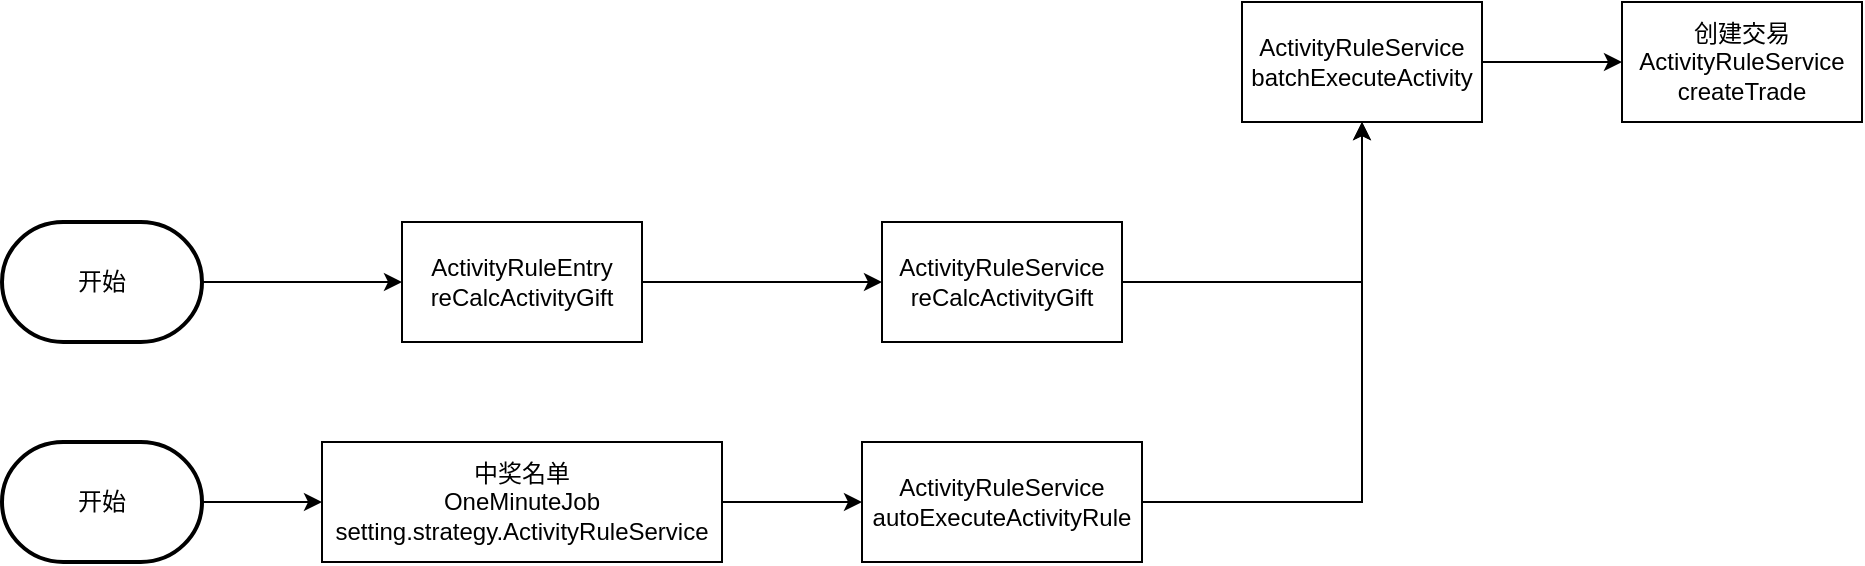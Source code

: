 <mxfile version="14.6.13" type="device"><diagram name="创建交易" id="c7488fd3-1785-93aa-aadb-54a6760d102a"><mxGraphModel dx="1264" dy="592" grid="1" gridSize="10" guides="1" tooltips="1" connect="1" arrows="1" fold="1" page="1" pageScale="1" pageWidth="1100" pageHeight="850" background="#ffffff" math="0" shadow="0"><root><mxCell id="0"/><mxCell id="1" parent="0"/><mxCell id="NSp0CPQgL5NkQURCti-h-1" value="&lt;span&gt;创建交易&lt;/span&gt;&lt;br&gt;&lt;span&gt;ActivityRuleService&lt;/span&gt;&lt;br&gt;&lt;span&gt;createTrade&lt;/span&gt;" style="rounded=0;whiteSpace=wrap;html=1;" parent="1" vertex="1"><mxGeometry x="920" y="70" width="120" height="60" as="geometry"/></mxCell><mxCell id="B8mVjhM9sS7mxWkGfpFo-8" style="edgeStyle=orthogonalEdgeStyle;rounded=0;orthogonalLoop=1;jettySize=auto;html=1;exitX=1;exitY=0.5;exitDx=0;exitDy=0;entryX=0;entryY=0.5;entryDx=0;entryDy=0;" edge="1" parent="1" source="NSp0CPQgL5NkQURCti-h-2" target="NSp0CPQgL5NkQURCti-h-1"><mxGeometry relative="1" as="geometry"/></mxCell><mxCell id="NSp0CPQgL5NkQURCti-h-2" value="&lt;span&gt;ActivityRuleService&lt;/span&gt;&lt;br&gt;batchExecuteActivity" style="rounded=0;whiteSpace=wrap;html=1;" parent="1" vertex="1"><mxGeometry x="730" y="70" width="120" height="60" as="geometry"/></mxCell><mxCell id="B8mVjhM9sS7mxWkGfpFo-7" style="edgeStyle=orthogonalEdgeStyle;rounded=0;orthogonalLoop=1;jettySize=auto;html=1;exitX=1;exitY=0.5;exitDx=0;exitDy=0;entryX=0.5;entryY=1;entryDx=0;entryDy=0;" edge="1" parent="1" source="B8mVjhM9sS7mxWkGfpFo-1" target="NSp0CPQgL5NkQURCti-h-2"><mxGeometry relative="1" as="geometry"/></mxCell><mxCell id="B8mVjhM9sS7mxWkGfpFo-1" value="ActivityRuleService&lt;br&gt;reCalcActivityGift" style="rounded=0;whiteSpace=wrap;html=1;" vertex="1" parent="1"><mxGeometry x="550" y="180" width="120" height="60" as="geometry"/></mxCell><mxCell id="B8mVjhM9sS7mxWkGfpFo-9" style="edgeStyle=orthogonalEdgeStyle;rounded=0;orthogonalLoop=1;jettySize=auto;html=1;exitX=1;exitY=0.5;exitDx=0;exitDy=0;entryX=0.5;entryY=1;entryDx=0;entryDy=0;" edge="1" parent="1" source="B8mVjhM9sS7mxWkGfpFo-2" target="NSp0CPQgL5NkQURCti-h-2"><mxGeometry relative="1" as="geometry"/></mxCell><mxCell id="B8mVjhM9sS7mxWkGfpFo-2" value="ActivityRuleService&lt;br&gt;autoExecuteActivityRule" style="rounded=0;whiteSpace=wrap;html=1;" vertex="1" parent="1"><mxGeometry x="540" y="290" width="140" height="60" as="geometry"/></mxCell><mxCell id="B8mVjhM9sS7mxWkGfpFo-5" style="edgeStyle=orthogonalEdgeStyle;rounded=0;orthogonalLoop=1;jettySize=auto;html=1;exitX=1;exitY=0.5;exitDx=0;exitDy=0;entryX=0;entryY=0.5;entryDx=0;entryDy=0;" edge="1" parent="1" source="B8mVjhM9sS7mxWkGfpFo-3" target="B8mVjhM9sS7mxWkGfpFo-1"><mxGeometry relative="1" as="geometry"/></mxCell><mxCell id="B8mVjhM9sS7mxWkGfpFo-3" value="ActivityRuleEntry&lt;br&gt;reCalcActivityGift" style="rounded=0;whiteSpace=wrap;html=1;" vertex="1" parent="1"><mxGeometry x="310" y="180" width="120" height="60" as="geometry"/></mxCell><mxCell id="B8mVjhM9sS7mxWkGfpFo-6" style="edgeStyle=orthogonalEdgeStyle;rounded=0;orthogonalLoop=1;jettySize=auto;html=1;exitX=1;exitY=0.5;exitDx=0;exitDy=0;entryX=0;entryY=0.5;entryDx=0;entryDy=0;" edge="1" parent="1" source="B8mVjhM9sS7mxWkGfpFo-4" target="B8mVjhM9sS7mxWkGfpFo-2"><mxGeometry relative="1" as="geometry"/></mxCell><mxCell id="B8mVjhM9sS7mxWkGfpFo-4" value="中奖名单&lt;br&gt;OneMinuteJob&lt;br&gt;setting.strategy.ActivityRuleService" style="rounded=0;whiteSpace=wrap;html=1;" vertex="1" parent="1"><mxGeometry x="270" y="290" width="200" height="60" as="geometry"/></mxCell><mxCell id="B8mVjhM9sS7mxWkGfpFo-12" style="edgeStyle=orthogonalEdgeStyle;rounded=0;orthogonalLoop=1;jettySize=auto;html=1;exitX=1;exitY=0.5;exitDx=0;exitDy=0;exitPerimeter=0;entryX=0;entryY=0.5;entryDx=0;entryDy=0;" edge="1" parent="1" source="B8mVjhM9sS7mxWkGfpFo-10" target="B8mVjhM9sS7mxWkGfpFo-3"><mxGeometry relative="1" as="geometry"/></mxCell><mxCell id="B8mVjhM9sS7mxWkGfpFo-10" value="开始" style="strokeWidth=2;html=1;shape=mxgraph.flowchart.terminator;whiteSpace=wrap;" vertex="1" parent="1"><mxGeometry x="110" y="180" width="100" height="60" as="geometry"/></mxCell><mxCell id="B8mVjhM9sS7mxWkGfpFo-13" style="edgeStyle=orthogonalEdgeStyle;rounded=0;orthogonalLoop=1;jettySize=auto;html=1;exitX=1;exitY=0.5;exitDx=0;exitDy=0;exitPerimeter=0;entryX=0;entryY=0.5;entryDx=0;entryDy=0;" edge="1" parent="1" source="B8mVjhM9sS7mxWkGfpFo-11" target="B8mVjhM9sS7mxWkGfpFo-4"><mxGeometry relative="1" as="geometry"/></mxCell><mxCell id="B8mVjhM9sS7mxWkGfpFo-11" value="开始" style="strokeWidth=2;html=1;shape=mxgraph.flowchart.terminator;whiteSpace=wrap;" vertex="1" parent="1"><mxGeometry x="110" y="290" width="100" height="60" as="geometry"/></mxCell></root></mxGraphModel></diagram></mxfile>